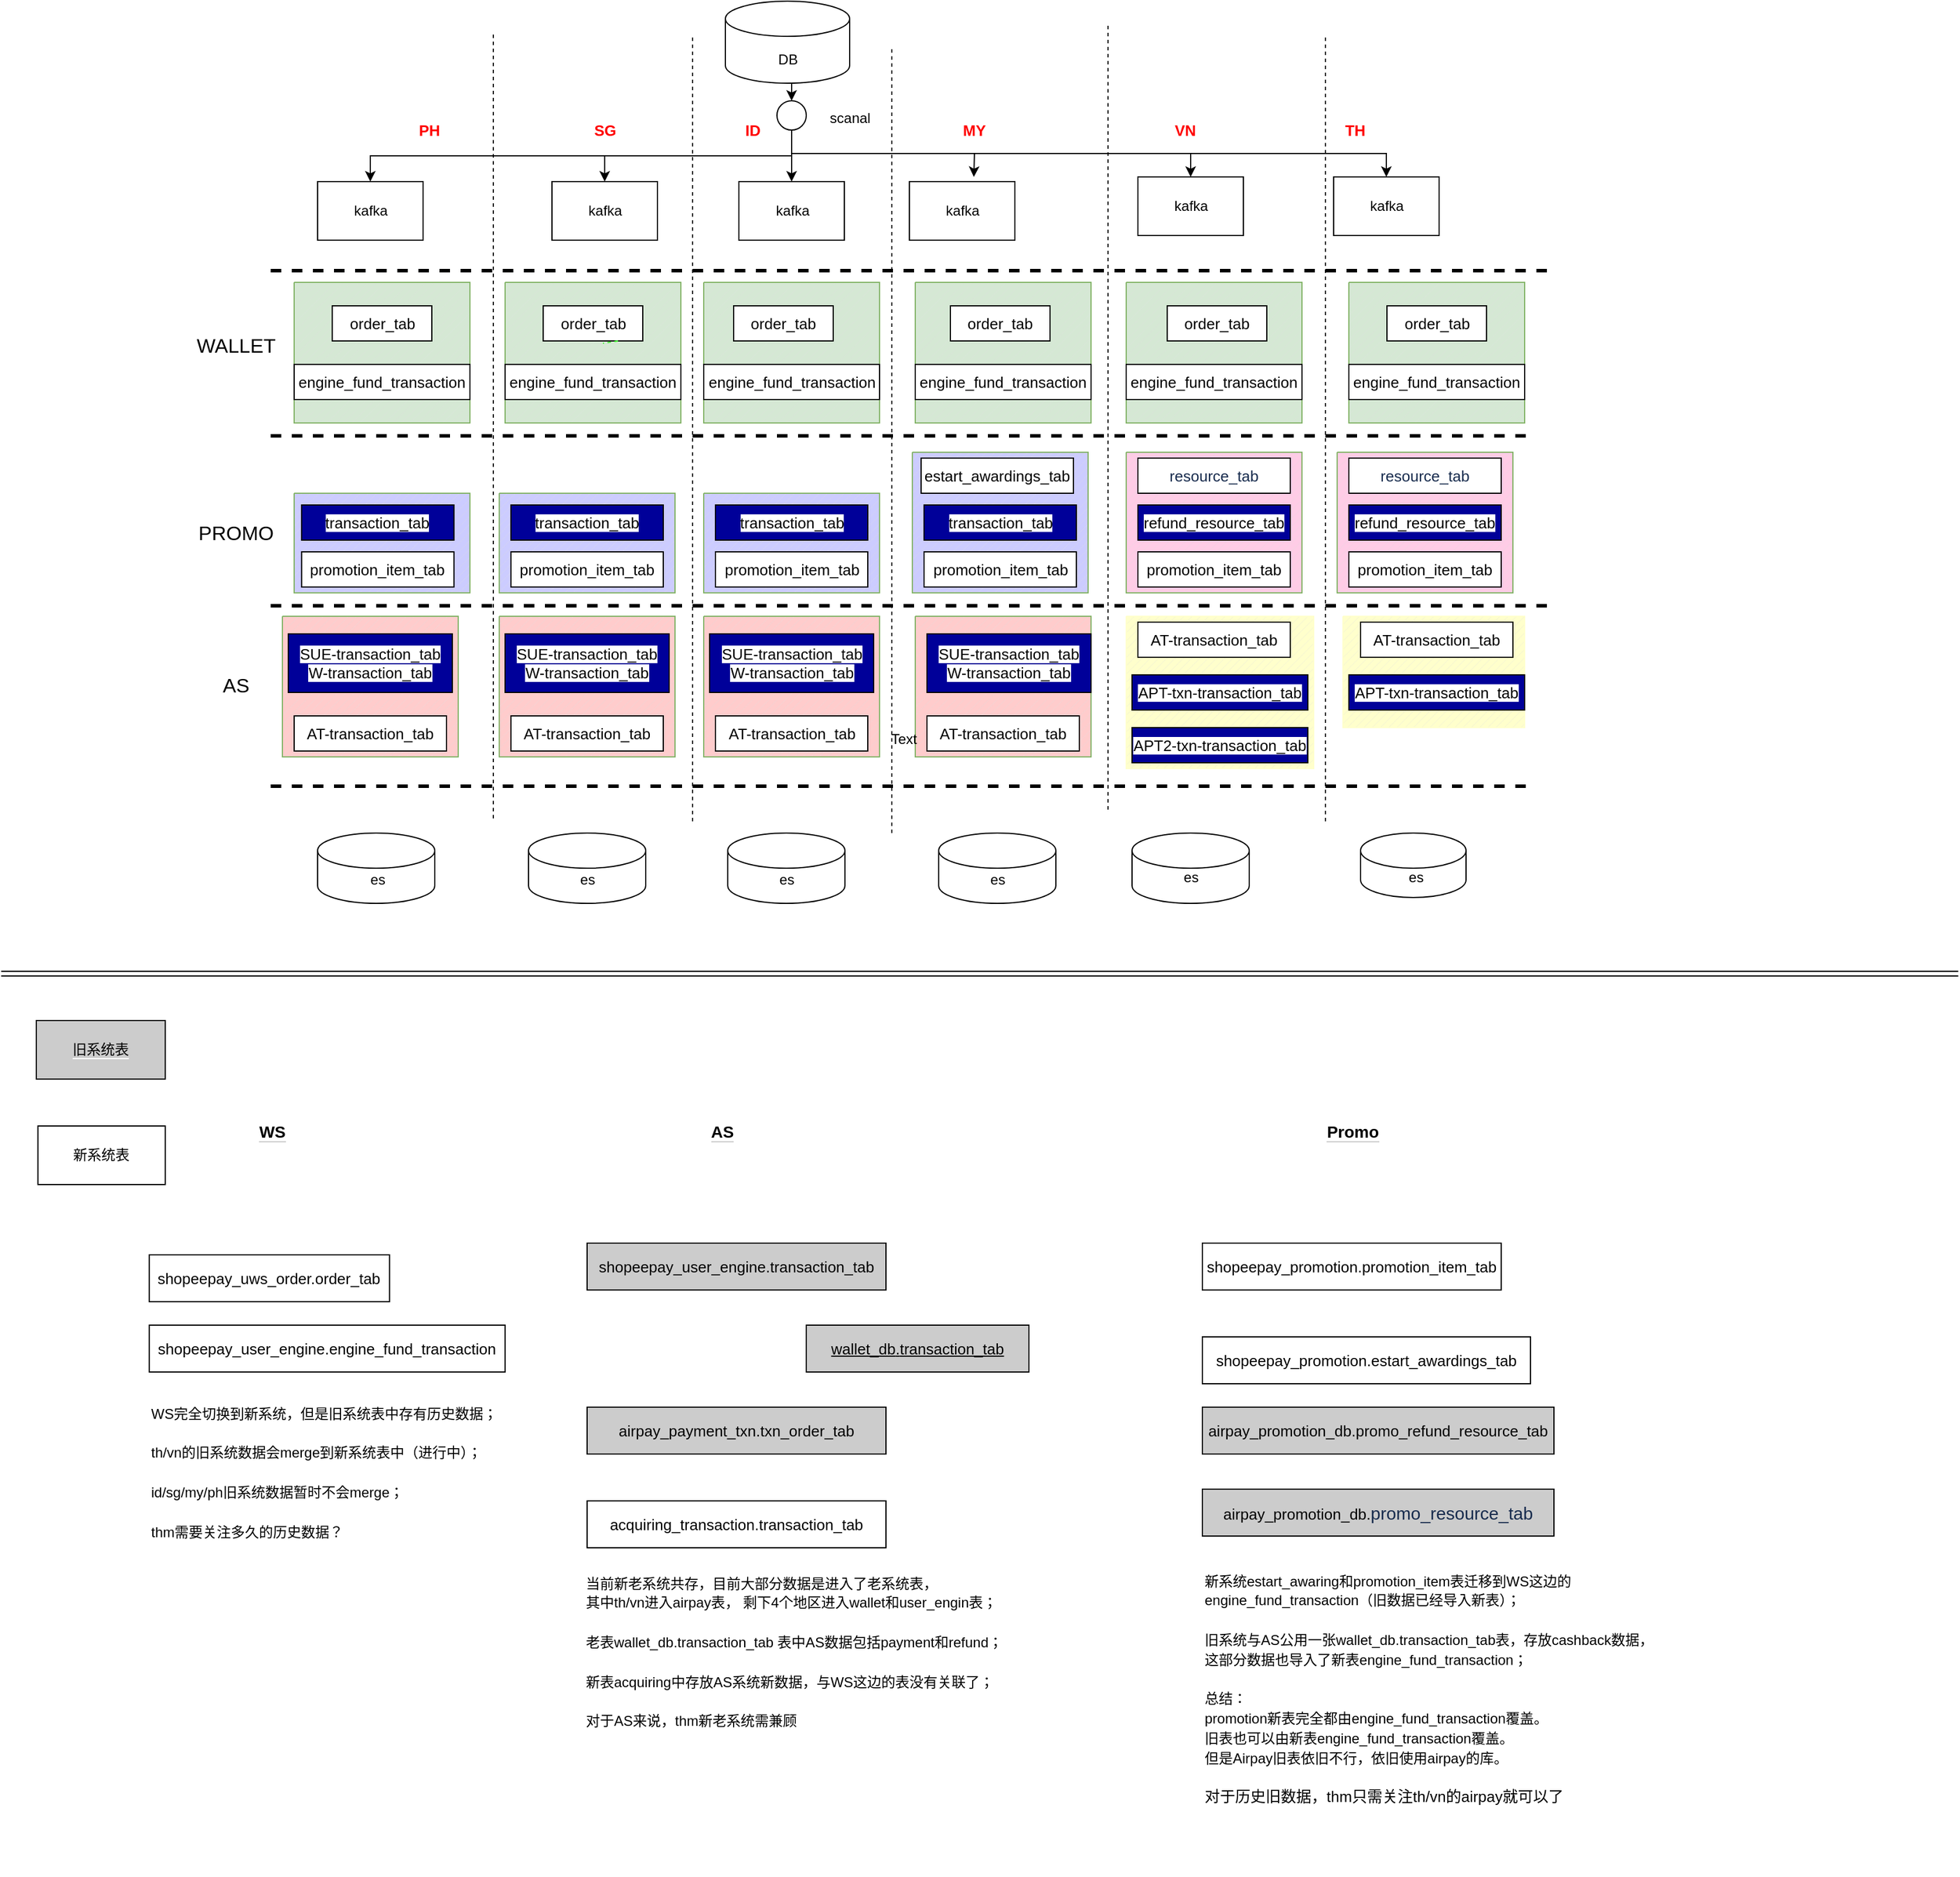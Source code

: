 <mxfile version="20.1.1" type="github">
  <diagram id="Rgu9b10L2iE2rET0YDp5" name="Page-1">
    <mxGraphModel dx="2493" dy="812" grid="1" gridSize="10" guides="1" tooltips="1" connect="1" arrows="1" fold="1" page="1" pageScale="1" pageWidth="827" pageHeight="1169" math="0" shadow="0">
      <root>
        <mxCell id="0" />
        <mxCell id="1" parent="0" />
        <mxCell id="u8LPxlXHGQV877NEv3iW-32" value="" style="verticalLabelPosition=bottom;verticalAlign=top;html=1;shape=mxgraph.basic.patternFillRect;fillStyle=diag;step=5;fillStrokeWidth=0.2;fillStrokeColor=#dddddd;fontFamily=Helvetica;fontSize=17;fillColor=#FFFFCC;strokeColor=#FFFFCC;" parent="1" vertex="1">
          <mxGeometry x="835" y="535" width="155" height="95" as="geometry" />
        </mxCell>
        <mxCell id="u8LPxlXHGQV877NEv3iW-31" value="" style="verticalLabelPosition=bottom;verticalAlign=top;html=1;shape=mxgraph.basic.patternFillRect;fillStyle=diag;step=5;fillStrokeWidth=0.2;fillStrokeColor=#dddddd;fontFamily=Helvetica;fontSize=17;fillColor=#FFFFCC;strokeColor=#FFFFCC;" parent="1" vertex="1">
          <mxGeometry x="650" y="535" width="160" height="130" as="geometry" />
        </mxCell>
        <mxCell id="u8LPxlXHGQV877NEv3iW-30" value="" style="verticalLabelPosition=bottom;verticalAlign=top;html=1;shape=mxgraph.basic.patternFillRect;fillStyle=diag;step=5;fillStrokeWidth=0.2;fillStrokeColor=#dddddd;fontFamily=Helvetica;fontSize=17;fillColor=#FFCCCC;strokeColor=#82b366;" parent="1" vertex="1">
          <mxGeometry x="470" y="535" width="150" height="120" as="geometry" />
        </mxCell>
        <mxCell id="u8LPxlXHGQV877NEv3iW-29" value="" style="verticalLabelPosition=bottom;verticalAlign=top;html=1;shape=mxgraph.basic.patternFillRect;fillStyle=diag;step=5;fillStrokeWidth=0.2;fillStrokeColor=#dddddd;fontFamily=Helvetica;fontSize=17;fillColor=#FFCCCC;strokeColor=#82b366;" parent="1" vertex="1">
          <mxGeometry x="289.5" y="535" width="150" height="120" as="geometry" />
        </mxCell>
        <mxCell id="u8LPxlXHGQV877NEv3iW-28" value="" style="verticalLabelPosition=bottom;verticalAlign=top;html=1;shape=mxgraph.basic.patternFillRect;fillStyle=diag;step=5;fillStrokeWidth=0.2;fillStrokeColor=#dddddd;fontFamily=Helvetica;fontSize=17;fillColor=#FFCCCC;strokeColor=#82b366;" parent="1" vertex="1">
          <mxGeometry x="115" y="535" width="150" height="120" as="geometry" />
        </mxCell>
        <mxCell id="u8LPxlXHGQV877NEv3iW-27" value="" style="verticalLabelPosition=bottom;verticalAlign=top;html=1;shape=mxgraph.basic.patternFillRect;fillStyle=diag;step=5;fillStrokeWidth=0.2;fillStrokeColor=#dddddd;fontFamily=Helvetica;fontSize=17;fillColor=#FFCCCC;strokeColor=#82b366;" parent="1" vertex="1">
          <mxGeometry x="-70" y="535" width="150" height="120" as="geometry" />
        </mxCell>
        <mxCell id="u8LPxlXHGQV877NEv3iW-7" value="" style="verticalLabelPosition=bottom;verticalAlign=top;html=1;shape=mxgraph.basic.patternFillRect;fillStyle=diag;step=5;fillStrokeWidth=0.2;fillStrokeColor=#dddddd;fontFamily=Helvetica;fontSize=17;fillColor=#CCCCFF;strokeColor=#82b366;" parent="1" vertex="1">
          <mxGeometry x="467.5" y="395" width="150" height="120" as="geometry" />
        </mxCell>
        <mxCell id="u8LPxlXHGQV877NEv3iW-6" value="" style="verticalLabelPosition=bottom;verticalAlign=top;html=1;shape=mxgraph.basic.patternFillRect;fillStyle=diag;step=5;fillStrokeWidth=0.2;fillStrokeColor=#dddddd;fontFamily=Helvetica;fontSize=17;fillColor=#FFCCE6;strokeColor=#82b366;" parent="1" vertex="1">
          <mxGeometry x="830" y="395" width="150" height="120" as="geometry" />
        </mxCell>
        <mxCell id="u8LPxlXHGQV877NEv3iW-5" value="" style="verticalLabelPosition=bottom;verticalAlign=top;html=1;shape=mxgraph.basic.patternFillRect;fillStyle=diag;step=5;fillStrokeWidth=0.2;fillStrokeColor=#dddddd;fontFamily=Helvetica;fontSize=17;fillColor=#FFCCE6;strokeColor=#82b366;" parent="1" vertex="1">
          <mxGeometry x="650" y="395" width="150" height="120" as="geometry" />
        </mxCell>
        <mxCell id="u8LPxlXHGQV877NEv3iW-4" value="" style="verticalLabelPosition=bottom;verticalAlign=top;html=1;shape=mxgraph.basic.patternFillRect;fillStyle=diag;step=5;fillStrokeWidth=0.2;fillStrokeColor=#dddddd;fontFamily=Helvetica;fontSize=17;fillColor=#CCCCFF;strokeColor=#82b366;" parent="1" vertex="1">
          <mxGeometry x="289.5" y="430" width="150" height="85" as="geometry" />
        </mxCell>
        <mxCell id="u8LPxlXHGQV877NEv3iW-3" value="" style="verticalLabelPosition=bottom;verticalAlign=top;html=1;shape=mxgraph.basic.patternFillRect;fillStyle=diag;step=5;fillStrokeWidth=0.2;fillStrokeColor=#dddddd;fontFamily=Helvetica;fontSize=17;fillColor=#CCCCFF;strokeColor=#82b366;" parent="1" vertex="1">
          <mxGeometry x="115" y="430" width="150" height="85" as="geometry" />
        </mxCell>
        <mxCell id="u8LPxlXHGQV877NEv3iW-2" value="" style="verticalLabelPosition=bottom;verticalAlign=top;html=1;shape=mxgraph.basic.patternFillRect;fillStyle=diag;step=5;fillStrokeWidth=0.2;fillStrokeColor=#dddddd;fontFamily=Helvetica;fontSize=17;fillColor=#CCCCFF;strokeColor=#82b366;" parent="1" vertex="1">
          <mxGeometry x="-60" y="430" width="150" height="85" as="geometry" />
        </mxCell>
        <mxCell id="obfEuhz5tkYcAMHYfL_A-12" value="" style="verticalLabelPosition=bottom;verticalAlign=top;html=1;shape=mxgraph.basic.patternFillRect;fillStyle=diag;step=5;fillStrokeWidth=0.2;fillStrokeColor=#dddddd;fontFamily=Helvetica;fontSize=17;fillColor=#d5e8d4;strokeColor=#82b366;" parent="1" vertex="1">
          <mxGeometry x="470" y="250" width="150" height="120" as="geometry" />
        </mxCell>
        <mxCell id="obfEuhz5tkYcAMHYfL_A-13" value="" style="verticalLabelPosition=bottom;verticalAlign=top;html=1;shape=mxgraph.basic.patternFillRect;fillStyle=diag;step=5;fillStrokeWidth=0.2;fillStrokeColor=#dddddd;fontFamily=Helvetica;fontSize=17;fillColor=#d5e8d4;strokeColor=#82b366;" parent="1" vertex="1">
          <mxGeometry x="289.5" y="250" width="150" height="120" as="geometry" />
        </mxCell>
        <mxCell id="obfEuhz5tkYcAMHYfL_A-11" value="" style="verticalLabelPosition=bottom;verticalAlign=top;html=1;shape=mxgraph.basic.patternFillRect;fillStyle=diag;step=5;fillStrokeWidth=0.2;fillStrokeColor=#dddddd;fontFamily=Helvetica;fontSize=17;fillColor=#d5e8d4;strokeColor=#82b366;" parent="1" vertex="1">
          <mxGeometry x="120" y="250" width="150" height="120" as="geometry" />
        </mxCell>
        <mxCell id="obfEuhz5tkYcAMHYfL_A-10" value="" style="verticalLabelPosition=bottom;verticalAlign=top;html=1;shape=mxgraph.basic.patternFillRect;fillStyle=diag;step=5;fillStrokeWidth=0.2;fillStrokeColor=#dddddd;fontFamily=Helvetica;fontSize=17;fillColor=#d5e8d4;strokeColor=#82b366;" parent="1" vertex="1">
          <mxGeometry x="-60" y="250" width="150" height="120" as="geometry" />
        </mxCell>
        <mxCell id="llHA0F0XFK7gP-8ioZ1l-37" style="edgeStyle=orthogonalEdgeStyle;rounded=0;orthogonalLoop=1;jettySize=auto;html=1;exitX=0.5;exitY=1;exitDx=0;exitDy=0;exitPerimeter=0;entryX=0.5;entryY=0;entryDx=0;entryDy=0;" parent="1" source="z7aQq6HsLRBQIQAuG7Yg-2" target="llHA0F0XFK7gP-8ioZ1l-36" edge="1">
          <mxGeometry relative="1" as="geometry" />
        </mxCell>
        <mxCell id="z7aQq6HsLRBQIQAuG7Yg-2" value="" style="shape=cylinder3;whiteSpace=wrap;html=1;boundedLbl=1;backgroundOutline=1;size=15;" parent="1" vertex="1">
          <mxGeometry x="308" y="10" width="106" height="70" as="geometry" />
        </mxCell>
        <mxCell id="z7aQq6HsLRBQIQAuG7Yg-3" value="DB" style="text;html=1;resizable=0;autosize=1;align=center;verticalAlign=middle;points=[];fillColor=none;strokeColor=none;rounded=0;" parent="1" vertex="1">
          <mxGeometry x="346" y="50" width="30" height="20" as="geometry" />
        </mxCell>
        <mxCell id="llHA0F0XFK7gP-8ioZ1l-1" value="" style="group" parent="1" vertex="1" connectable="0">
          <mxGeometry x="310" y="720" width="100" height="60" as="geometry" />
        </mxCell>
        <mxCell id="z7aQq6HsLRBQIQAuG7Yg-13" value="" style="shape=cylinder3;whiteSpace=wrap;html=1;boundedLbl=1;backgroundOutline=1;size=15;" parent="llHA0F0XFK7gP-8ioZ1l-1" vertex="1">
          <mxGeometry width="100" height="60" as="geometry" />
        </mxCell>
        <mxCell id="z7aQq6HsLRBQIQAuG7Yg-14" value="es" style="text;html=1;resizable=0;autosize=1;align=center;verticalAlign=middle;points=[];fillColor=none;strokeColor=none;rounded=0;" parent="llHA0F0XFK7gP-8ioZ1l-1" vertex="1">
          <mxGeometry x="35" y="30" width="30" height="20" as="geometry" />
        </mxCell>
        <mxCell id="llHA0F0XFK7gP-8ioZ1l-3" value="scanal" style="text;html=1;resizable=0;autosize=1;align=center;verticalAlign=middle;points=[];fillColor=none;strokeColor=none;rounded=0;" parent="1" vertex="1">
          <mxGeometry x="384" y="95" width="60" height="30" as="geometry" />
        </mxCell>
        <mxCell id="llHA0F0XFK7gP-8ioZ1l-20" value="" style="group" parent="1" vertex="1" connectable="0">
          <mxGeometry x="-40" y="164" width="90" height="50" as="geometry" />
        </mxCell>
        <mxCell id="SS__GNAfp92p4op3PODm-1" value="" style="rounded=0;whiteSpace=wrap;html=1;" parent="llHA0F0XFK7gP-8ioZ1l-20" vertex="1">
          <mxGeometry width="90" height="50" as="geometry" />
        </mxCell>
        <mxCell id="z7aQq6HsLRBQIQAuG7Yg-1" value="kafka" style="text;html=1;resizable=0;autosize=1;align=center;verticalAlign=middle;points=[];fillColor=none;strokeColor=none;rounded=0;" parent="llHA0F0XFK7gP-8ioZ1l-20" vertex="1">
          <mxGeometry x="25.0" y="14.997" width="40" height="20" as="geometry" />
        </mxCell>
        <mxCell id="llHA0F0XFK7gP-8ioZ1l-21" value="" style="group" parent="1" vertex="1" connectable="0">
          <mxGeometry x="827" y="160" width="90" height="50" as="geometry" />
        </mxCell>
        <mxCell id="llHA0F0XFK7gP-8ioZ1l-22" value="" style="rounded=0;whiteSpace=wrap;html=1;" parent="llHA0F0XFK7gP-8ioZ1l-21" vertex="1">
          <mxGeometry width="90" height="50" as="geometry" />
        </mxCell>
        <mxCell id="llHA0F0XFK7gP-8ioZ1l-23" value="kafka" style="text;html=1;resizable=0;autosize=1;align=center;verticalAlign=middle;points=[];fillColor=none;strokeColor=none;rounded=0;" parent="llHA0F0XFK7gP-8ioZ1l-21" vertex="1">
          <mxGeometry x="25.0" y="14.997" width="40" height="20" as="geometry" />
        </mxCell>
        <mxCell id="llHA0F0XFK7gP-8ioZ1l-24" value="" style="group" parent="1" vertex="1" connectable="0">
          <mxGeometry x="660" y="160" width="90" height="50" as="geometry" />
        </mxCell>
        <mxCell id="llHA0F0XFK7gP-8ioZ1l-25" value="" style="rounded=0;whiteSpace=wrap;html=1;" parent="llHA0F0XFK7gP-8ioZ1l-24" vertex="1">
          <mxGeometry width="90" height="50" as="geometry" />
        </mxCell>
        <mxCell id="llHA0F0XFK7gP-8ioZ1l-26" value="kafka" style="text;html=1;resizable=0;autosize=1;align=center;verticalAlign=middle;points=[];fillColor=none;strokeColor=none;rounded=0;" parent="llHA0F0XFK7gP-8ioZ1l-24" vertex="1">
          <mxGeometry x="25.0" y="14.997" width="40" height="20" as="geometry" />
        </mxCell>
        <mxCell id="llHA0F0XFK7gP-8ioZ1l-27" value="" style="group" parent="1" vertex="1" connectable="0">
          <mxGeometry x="465" y="164" width="90" height="50" as="geometry" />
        </mxCell>
        <mxCell id="llHA0F0XFK7gP-8ioZ1l-28" value="" style="rounded=0;whiteSpace=wrap;html=1;" parent="llHA0F0XFK7gP-8ioZ1l-27" vertex="1">
          <mxGeometry width="90" height="50" as="geometry" />
        </mxCell>
        <mxCell id="llHA0F0XFK7gP-8ioZ1l-29" value="kafka" style="text;html=1;resizable=0;autosize=1;align=center;verticalAlign=middle;points=[];fillColor=none;strokeColor=none;rounded=0;" parent="llHA0F0XFK7gP-8ioZ1l-27" vertex="1">
          <mxGeometry x="25.0" y="14.997" width="40" height="20" as="geometry" />
        </mxCell>
        <mxCell id="llHA0F0XFK7gP-8ioZ1l-30" value="" style="group" parent="1" vertex="1" connectable="0">
          <mxGeometry x="319.5" y="164" width="90" height="50" as="geometry" />
        </mxCell>
        <mxCell id="llHA0F0XFK7gP-8ioZ1l-31" value="" style="rounded=0;whiteSpace=wrap;html=1;" parent="llHA0F0XFK7gP-8ioZ1l-30" vertex="1">
          <mxGeometry width="90" height="50" as="geometry" />
        </mxCell>
        <mxCell id="llHA0F0XFK7gP-8ioZ1l-32" value="kafka" style="text;html=1;resizable=0;autosize=1;align=center;verticalAlign=middle;points=[];fillColor=none;strokeColor=none;rounded=0;" parent="llHA0F0XFK7gP-8ioZ1l-30" vertex="1">
          <mxGeometry x="25.0" y="14.997" width="40" height="20" as="geometry" />
        </mxCell>
        <mxCell id="llHA0F0XFK7gP-8ioZ1l-33" value="" style="group" parent="1" vertex="1" connectable="0">
          <mxGeometry x="160" y="164" width="90" height="50" as="geometry" />
        </mxCell>
        <mxCell id="llHA0F0XFK7gP-8ioZ1l-34" value="" style="rounded=0;whiteSpace=wrap;html=1;" parent="llHA0F0XFK7gP-8ioZ1l-33" vertex="1">
          <mxGeometry width="90" height="50" as="geometry" />
        </mxCell>
        <mxCell id="llHA0F0XFK7gP-8ioZ1l-35" value="kafka" style="text;html=1;resizable=0;autosize=1;align=center;verticalAlign=middle;points=[];fillColor=none;strokeColor=none;rounded=0;" parent="llHA0F0XFK7gP-8ioZ1l-33" vertex="1">
          <mxGeometry x="25.0" y="14.997" width="40" height="20" as="geometry" />
        </mxCell>
        <mxCell id="llHA0F0XFK7gP-8ioZ1l-38" style="edgeStyle=orthogonalEdgeStyle;rounded=0;orthogonalLoop=1;jettySize=auto;html=1;exitX=0.5;exitY=1;exitDx=0;exitDy=0;entryX=0.5;entryY=0;entryDx=0;entryDy=0;" parent="1" source="llHA0F0XFK7gP-8ioZ1l-36" target="SS__GNAfp92p4op3PODm-1" edge="1">
          <mxGeometry relative="1" as="geometry" />
        </mxCell>
        <mxCell id="llHA0F0XFK7gP-8ioZ1l-41" style="edgeStyle=orthogonalEdgeStyle;rounded=0;orthogonalLoop=1;jettySize=auto;html=1;exitX=0.5;exitY=1;exitDx=0;exitDy=0;" parent="1" source="llHA0F0XFK7gP-8ioZ1l-36" edge="1">
          <mxGeometry relative="1" as="geometry">
            <mxPoint x="520" y="160" as="targetPoint" />
          </mxGeometry>
        </mxCell>
        <mxCell id="llHA0F0XFK7gP-8ioZ1l-42" style="edgeStyle=orthogonalEdgeStyle;rounded=0;orthogonalLoop=1;jettySize=auto;html=1;exitX=0.5;exitY=1;exitDx=0;exitDy=0;entryX=0.5;entryY=0;entryDx=0;entryDy=0;" parent="1" source="llHA0F0XFK7gP-8ioZ1l-36" target="llHA0F0XFK7gP-8ioZ1l-25" edge="1">
          <mxGeometry relative="1" as="geometry">
            <mxPoint x="640" y="160" as="targetPoint" />
          </mxGeometry>
        </mxCell>
        <mxCell id="llHA0F0XFK7gP-8ioZ1l-43" style="edgeStyle=orthogonalEdgeStyle;rounded=0;orthogonalLoop=1;jettySize=auto;html=1;exitX=0.5;exitY=1;exitDx=0;exitDy=0;entryX=0.5;entryY=0;entryDx=0;entryDy=0;" parent="1" source="llHA0F0XFK7gP-8ioZ1l-36" target="llHA0F0XFK7gP-8ioZ1l-22" edge="1">
          <mxGeometry relative="1" as="geometry">
            <mxPoint x="780" y="160" as="targetPoint" />
          </mxGeometry>
        </mxCell>
        <mxCell id="llHA0F0XFK7gP-8ioZ1l-44" style="edgeStyle=orthogonalEdgeStyle;rounded=0;orthogonalLoop=1;jettySize=auto;html=1;exitX=0.5;exitY=1;exitDx=0;exitDy=0;entryX=0.5;entryY=0;entryDx=0;entryDy=0;" parent="1" source="llHA0F0XFK7gP-8ioZ1l-36" target="llHA0F0XFK7gP-8ioZ1l-34" edge="1">
          <mxGeometry relative="1" as="geometry" />
        </mxCell>
        <mxCell id="llHA0F0XFK7gP-8ioZ1l-57" style="edgeStyle=orthogonalEdgeStyle;rounded=0;orthogonalLoop=1;jettySize=auto;html=1;exitX=0.5;exitY=1;exitDx=0;exitDy=0;fontSize=13;fontColor=#FF0000;" parent="1" source="llHA0F0XFK7gP-8ioZ1l-36" target="llHA0F0XFK7gP-8ioZ1l-31" edge="1">
          <mxGeometry relative="1" as="geometry" />
        </mxCell>
        <mxCell id="llHA0F0XFK7gP-8ioZ1l-36" value="" style="ellipse;whiteSpace=wrap;html=1;aspect=fixed;" parent="1" vertex="1">
          <mxGeometry x="352" y="95" width="25" height="25" as="geometry" />
        </mxCell>
        <mxCell id="llHA0F0XFK7gP-8ioZ1l-45" value="" style="endArrow=none;dashed=1;html=1;rounded=0;" parent="1" edge="1">
          <mxGeometry width="50" height="50" relative="1" as="geometry">
            <mxPoint x="110" y="707.5" as="sourcePoint" />
            <mxPoint x="110" y="37.5" as="targetPoint" />
          </mxGeometry>
        </mxCell>
        <mxCell id="llHA0F0XFK7gP-8ioZ1l-46" value="" style="endArrow=none;dashed=1;html=1;rounded=0;" parent="1" edge="1">
          <mxGeometry width="50" height="50" relative="1" as="geometry">
            <mxPoint x="280" y="710" as="sourcePoint" />
            <mxPoint x="280" y="40" as="targetPoint" />
          </mxGeometry>
        </mxCell>
        <mxCell id="llHA0F0XFK7gP-8ioZ1l-47" value="" style="endArrow=none;dashed=1;html=1;rounded=0;" parent="1" edge="1">
          <mxGeometry width="50" height="50" relative="1" as="geometry">
            <mxPoint x="450" y="720" as="sourcePoint" />
            <mxPoint x="450" y="50" as="targetPoint" />
          </mxGeometry>
        </mxCell>
        <mxCell id="llHA0F0XFK7gP-8ioZ1l-48" value="" style="endArrow=none;dashed=1;html=1;rounded=0;" parent="1" edge="1">
          <mxGeometry width="50" height="50" relative="1" as="geometry">
            <mxPoint x="634.5" y="700" as="sourcePoint" />
            <mxPoint x="634.5" y="30" as="targetPoint" />
          </mxGeometry>
        </mxCell>
        <mxCell id="llHA0F0XFK7gP-8ioZ1l-49" value="" style="endArrow=none;dashed=1;html=1;rounded=0;" parent="1" edge="1">
          <mxGeometry width="50" height="50" relative="1" as="geometry">
            <mxPoint x="820" y="710" as="sourcePoint" />
            <mxPoint x="820" y="40" as="targetPoint" />
          </mxGeometry>
        </mxCell>
        <mxCell id="llHA0F0XFK7gP-8ioZ1l-50" value="&lt;b style=&quot;color: rgb(255, 0, 0); font-size: 13px;&quot;&gt;PH&lt;/b&gt;" style="text;html=1;resizable=0;autosize=1;align=center;verticalAlign=middle;points=[];fillColor=none;strokeColor=none;rounded=0;" parent="1" vertex="1">
          <mxGeometry x="40" y="110" width="30" height="20" as="geometry" />
        </mxCell>
        <mxCell id="llHA0F0XFK7gP-8ioZ1l-51" value="&lt;b style=&quot;color: rgb(255, 0, 0); font-size: 13px;&quot;&gt;SG&lt;/b&gt;" style="text;html=1;resizable=0;autosize=1;align=center;verticalAlign=middle;points=[];fillColor=none;strokeColor=none;rounded=0;" parent="1" vertex="1">
          <mxGeometry x="190" y="110" width="30" height="20" as="geometry" />
        </mxCell>
        <mxCell id="llHA0F0XFK7gP-8ioZ1l-52" value="&lt;b style=&quot;color: rgb(255, 0, 0); font-size: 13px;&quot;&gt;MY&lt;/b&gt;" style="text;html=1;resizable=0;autosize=1;align=center;verticalAlign=middle;points=[];fillColor=none;strokeColor=none;rounded=0;" parent="1" vertex="1">
          <mxGeometry x="500" y="110" width="40" height="20" as="geometry" />
        </mxCell>
        <mxCell id="llHA0F0XFK7gP-8ioZ1l-53" value="&lt;b style=&quot;color: rgb(255, 0, 0); font-size: 13px;&quot;&gt;VN&lt;/b&gt;" style="text;html=1;resizable=0;autosize=1;align=center;verticalAlign=middle;points=[];fillColor=none;strokeColor=none;rounded=0;" parent="1" vertex="1">
          <mxGeometry x="685" y="110" width="30" height="20" as="geometry" />
        </mxCell>
        <mxCell id="llHA0F0XFK7gP-8ioZ1l-54" value="&lt;font color=&quot;#ff0000&quot;&gt;&lt;span style=&quot;font-size: 13px;&quot;&gt;&lt;b&gt;TH&lt;/b&gt;&lt;/span&gt;&lt;/font&gt;" style="text;html=1;resizable=0;autosize=1;align=center;verticalAlign=middle;points=[];fillColor=none;strokeColor=none;rounded=0;" parent="1" vertex="1">
          <mxGeometry x="830" y="110" width="30" height="20" as="geometry" />
        </mxCell>
        <mxCell id="llHA0F0XFK7gP-8ioZ1l-55" value="&lt;font color=&quot;#ff0000&quot; style=&quot;font-size: 13px;&quot;&gt;&lt;b&gt;ID&lt;/b&gt;&lt;/font&gt;" style="text;html=1;resizable=0;autosize=1;align=center;verticalAlign=middle;points=[];fillColor=none;strokeColor=none;rounded=0;fontSize=13;" parent="1" vertex="1">
          <mxGeometry x="316" y="110" width="30" height="20" as="geometry" />
        </mxCell>
        <mxCell id="llHA0F0XFK7gP-8ioZ1l-58" value="" style="group" parent="1" vertex="1" connectable="0">
          <mxGeometry x="140" y="720" width="100" height="60" as="geometry" />
        </mxCell>
        <mxCell id="llHA0F0XFK7gP-8ioZ1l-59" value="" style="shape=cylinder3;whiteSpace=wrap;html=1;boundedLbl=1;backgroundOutline=1;size=15;" parent="llHA0F0XFK7gP-8ioZ1l-58" vertex="1">
          <mxGeometry width="100" height="60" as="geometry" />
        </mxCell>
        <mxCell id="llHA0F0XFK7gP-8ioZ1l-60" value="es" style="text;html=1;resizable=0;autosize=1;align=center;verticalAlign=middle;points=[];fillColor=none;strokeColor=none;rounded=0;" parent="llHA0F0XFK7gP-8ioZ1l-58" vertex="1">
          <mxGeometry x="35" y="30" width="30" height="20" as="geometry" />
        </mxCell>
        <mxCell id="llHA0F0XFK7gP-8ioZ1l-61" value="" style="group" parent="1" vertex="1" connectable="0">
          <mxGeometry x="-38.64" y="720" width="100" height="60" as="geometry" />
        </mxCell>
        <mxCell id="obfEuhz5tkYcAMHYfL_A-16" style="edgeStyle=none;shape=connector;rounded=0;orthogonalLoop=1;jettySize=auto;html=1;exitX=0.855;exitY=1;exitDx=0;exitDy=-4.35;exitPerimeter=0;entryX=0.717;entryY=1.1;entryDx=0;entryDy=0;entryPerimeter=0;dashed=1;labelBackgroundColor=default;fontFamily=Helvetica;fontSize=17;fontColor=#000000;endArrow=none;strokeColor=#35FF26;fillColor=#33FF99;" parent="llHA0F0XFK7gP-8ioZ1l-61" source="llHA0F0XFK7gP-8ioZ1l-62" target="llHA0F0XFK7gP-8ioZ1l-63" edge="1">
          <mxGeometry relative="1" as="geometry" />
        </mxCell>
        <mxCell id="llHA0F0XFK7gP-8ioZ1l-62" value="" style="shape=cylinder3;whiteSpace=wrap;html=1;boundedLbl=1;backgroundOutline=1;size=15;" parent="llHA0F0XFK7gP-8ioZ1l-61" vertex="1">
          <mxGeometry x="-1.364" width="100" height="60" as="geometry" />
        </mxCell>
        <mxCell id="llHA0F0XFK7gP-8ioZ1l-63" value="es" style="text;html=1;resizable=0;autosize=1;align=center;verticalAlign=middle;points=[];fillColor=none;strokeColor=none;rounded=0;" parent="llHA0F0XFK7gP-8ioZ1l-61" vertex="1">
          <mxGeometry x="35" y="30" width="30" height="20" as="geometry" />
        </mxCell>
        <mxCell id="llHA0F0XFK7gP-8ioZ1l-64" value="" style="group" parent="1" vertex="1" connectable="0">
          <mxGeometry x="490" y="740" width="100" height="60" as="geometry" />
        </mxCell>
        <mxCell id="llHA0F0XFK7gP-8ioZ1l-65" value="" style="shape=cylinder3;whiteSpace=wrap;html=1;boundedLbl=1;backgroundOutline=1;size=15;" parent="llHA0F0XFK7gP-8ioZ1l-64" vertex="1">
          <mxGeometry y="-20" width="100" height="60" as="geometry" />
        </mxCell>
        <mxCell id="llHA0F0XFK7gP-8ioZ1l-66" value="es" style="text;html=1;resizable=0;autosize=1;align=center;verticalAlign=middle;points=[];fillColor=none;strokeColor=none;rounded=0;" parent="llHA0F0XFK7gP-8ioZ1l-64" vertex="1">
          <mxGeometry x="35" y="10" width="30" height="20" as="geometry" />
        </mxCell>
        <mxCell id="llHA0F0XFK7gP-8ioZ1l-70" value="" style="group" parent="1" vertex="1" connectable="0">
          <mxGeometry x="850" y="720" width="90" height="55" as="geometry" />
        </mxCell>
        <mxCell id="llHA0F0XFK7gP-8ioZ1l-71" value="" style="shape=cylinder3;whiteSpace=wrap;html=1;boundedLbl=1;backgroundOutline=1;size=15;" parent="llHA0F0XFK7gP-8ioZ1l-70" vertex="1">
          <mxGeometry width="90" height="55.0" as="geometry" />
        </mxCell>
        <mxCell id="llHA0F0XFK7gP-8ioZ1l-72" value="es" style="text;html=1;resizable=0;autosize=1;align=center;verticalAlign=middle;points=[];fillColor=none;strokeColor=none;rounded=0;" parent="llHA0F0XFK7gP-8ioZ1l-70" vertex="1">
          <mxGeometry x="31.5" y="27.5" width="30" height="20" as="geometry" />
        </mxCell>
        <mxCell id="llHA0F0XFK7gP-8ioZ1l-74" value="" style="endArrow=none;dashed=1;html=1;rounded=0;fontSize=17;fontColor=#33FF33;fillColor=#33FF99;strokeColor=#000000;fontStyle=0;spacing=4;strokeWidth=3;" parent="1" edge="1">
          <mxGeometry width="50" height="50" relative="1" as="geometry">
            <mxPoint x="-80" y="240" as="sourcePoint" />
            <mxPoint x="1010" y="240" as="targetPoint" />
          </mxGeometry>
        </mxCell>
        <mxCell id="llHA0F0XFK7gP-8ioZ1l-75" value="" style="endArrow=none;dashed=1;html=1;rounded=0;fontSize=17;fontColor=#33FF33;fillColor=#33FF99;strokeColor=#000000;fontStyle=1;spacing=4;strokeWidth=3;" parent="1" edge="1">
          <mxGeometry width="50" height="50" relative="1" as="geometry">
            <mxPoint x="-80" y="381" as="sourcePoint" />
            <mxPoint x="1000" y="381" as="targetPoint" />
          </mxGeometry>
        </mxCell>
        <mxCell id="llHA0F0XFK7gP-8ioZ1l-77" value="" style="endArrow=none;dashed=1;html=1;rounded=0;fontSize=17;fontColor=#33FF33;fillColor=#33FF99;strokeColor=#000000;fontStyle=1;spacing=4;strokeWidth=3;" parent="1" edge="1">
          <mxGeometry width="50" height="50" relative="1" as="geometry">
            <mxPoint x="-80" y="526" as="sourcePoint" />
            <mxPoint x="1010" y="526" as="targetPoint" />
          </mxGeometry>
        </mxCell>
        <mxCell id="llHA0F0XFK7gP-8ioZ1l-68" value="" style="shape=cylinder3;whiteSpace=wrap;html=1;boundedLbl=1;backgroundOutline=1;size=15;" parent="1" vertex="1">
          <mxGeometry x="655" y="720" width="100" height="60" as="geometry" />
        </mxCell>
        <mxCell id="llHA0F0XFK7gP-8ioZ1l-76" value="" style="endArrow=none;dashed=1;html=1;rounded=0;fontSize=17;fontColor=#33FF33;fillColor=#33FF99;strokeColor=#000000;fontStyle=1;spacing=4;strokeWidth=3;" parent="1" edge="1">
          <mxGeometry width="50" height="50" relative="1" as="geometry">
            <mxPoint x="-80" y="680" as="sourcePoint" />
            <mxPoint x="1000" y="680" as="targetPoint" />
          </mxGeometry>
        </mxCell>
        <mxCell id="llHA0F0XFK7gP-8ioZ1l-79" value="es" style="text;html=1;resizable=0;autosize=1;align=center;verticalAlign=middle;points=[];fillColor=none;strokeColor=none;rounded=0;" parent="1" vertex="1">
          <mxGeometry x="690" y="747.5" width="30" height="20" as="geometry" />
        </mxCell>
        <mxCell id="llHA0F0XFK7gP-8ioZ1l-80" value="&lt;font color=&quot;#000000&quot;&gt;WALLET&lt;/font&gt;" style="text;html=1;resizable=0;autosize=1;align=center;verticalAlign=middle;points=[];fillColor=none;strokeColor=none;rounded=0;fontFamily=Helvetica;fontSize=17;fontColor=#33FF33;" parent="1" vertex="1">
          <mxGeometry x="-150" y="290" width="80" height="30" as="geometry" />
        </mxCell>
        <mxCell id="llHA0F0XFK7gP-8ioZ1l-81" value="&lt;font color=&quot;#000000&quot;&gt;PROMO&lt;/font&gt;" style="text;html=1;resizable=0;autosize=1;align=center;verticalAlign=middle;points=[];fillColor=none;strokeColor=none;rounded=0;fontFamily=Helvetica;fontSize=17;fontColor=#33FF33;" parent="1" vertex="1">
          <mxGeometry x="-150" y="450" width="80" height="30" as="geometry" />
        </mxCell>
        <mxCell id="llHA0F0XFK7gP-8ioZ1l-82" value="&lt;font color=&quot;#000000&quot;&gt;AS&lt;/font&gt;" style="text;html=1;resizable=0;autosize=1;align=center;verticalAlign=middle;points=[];fillColor=none;strokeColor=none;rounded=0;fontFamily=Helvetica;fontSize=17;fontColor=#33FF33;" parent="1" vertex="1">
          <mxGeometry x="-130" y="580" width="40" height="30" as="geometry" />
        </mxCell>
        <mxCell id="obfEuhz5tkYcAMHYfL_A-15" style="edgeStyle=none;shape=connector;rounded=0;orthogonalLoop=1;jettySize=auto;html=1;exitX=0.75;exitY=1;exitDx=0;exitDy=0;dashed=1;labelBackgroundColor=default;fontFamily=Helvetica;fontSize=17;fontColor=#000000;endArrow=none;strokeColor=#35FF26;fillColor=#33FF99;" parent="1" source="obfEuhz5tkYcAMHYfL_A-1" edge="1">
          <mxGeometry relative="1" as="geometry">
            <mxPoint x="220" y="300" as="targetPoint" />
          </mxGeometry>
        </mxCell>
        <mxCell id="obfEuhz5tkYcAMHYfL_A-1" value="&lt;span style=&quot;font-family: Arial; font-size: 13px; text-align: left; background-color: rgb(255, 255, 255);&quot;&gt;order_tab&lt;/span&gt;" style="rounded=0;whiteSpace=wrap;html=1;fontFamily=Helvetica;fontSize=17;fontColor=#000000;" parent="1" vertex="1">
          <mxGeometry x="152.5" y="270" width="85" height="30" as="geometry" />
        </mxCell>
        <mxCell id="obfEuhz5tkYcAMHYfL_A-2" value="&lt;span style=&quot;font-family: Arial; font-size: 13px; text-align: left; background-color: rgb(255, 255, 255);&quot;&gt;engine_fund_transaction&lt;/span&gt;" style="rounded=0;whiteSpace=wrap;html=1;fontFamily=Helvetica;fontSize=17;fontColor=#000000;" parent="1" vertex="1">
          <mxGeometry x="120" y="320" width="150" height="30" as="geometry" />
        </mxCell>
        <mxCell id="obfEuhz5tkYcAMHYfL_A-4" value="&lt;span style=&quot;font-family: Arial; font-size: 13px; text-align: left; background-color: rgb(255, 255, 255);&quot;&gt;order_tab&lt;/span&gt;" style="rounded=0;whiteSpace=wrap;html=1;fontFamily=Helvetica;fontSize=17;fontColor=#000000;" parent="1" vertex="1">
          <mxGeometry x="-27.5" y="270" width="85" height="30" as="geometry" />
        </mxCell>
        <mxCell id="obfEuhz5tkYcAMHYfL_A-5" value="&lt;span style=&quot;font-family: Arial; font-size: 13px; text-align: left; background-color: rgb(255, 255, 255);&quot;&gt;engine_fund_transaction&lt;/span&gt;" style="rounded=0;whiteSpace=wrap;html=1;fontFamily=Helvetica;fontSize=17;fontColor=#000000;" parent="1" vertex="1">
          <mxGeometry x="-60" y="320" width="150" height="30" as="geometry" />
        </mxCell>
        <mxCell id="obfEuhz5tkYcAMHYfL_A-6" value="&lt;span style=&quot;font-family: Arial; font-size: 13px; text-align: left; background-color: rgb(255, 255, 255);&quot;&gt;order_tab&lt;/span&gt;" style="rounded=0;whiteSpace=wrap;html=1;fontFamily=Helvetica;fontSize=17;fontColor=#000000;" parent="1" vertex="1">
          <mxGeometry x="315" y="270" width="85" height="30" as="geometry" />
        </mxCell>
        <mxCell id="obfEuhz5tkYcAMHYfL_A-7" value="&lt;span style=&quot;font-family: Arial; font-size: 13px; text-align: left; background-color: rgb(255, 255, 255);&quot;&gt;engine_fund_transaction&lt;/span&gt;" style="rounded=0;whiteSpace=wrap;html=1;fontFamily=Helvetica;fontSize=17;fontColor=#000000;" parent="1" vertex="1">
          <mxGeometry x="289.5" y="320" width="150" height="30" as="geometry" />
        </mxCell>
        <mxCell id="obfEuhz5tkYcAMHYfL_A-8" value="&lt;span style=&quot;font-family: Arial; font-size: 13px; text-align: left; background-color: rgb(255, 255, 255);&quot;&gt;order_tab&lt;/span&gt;" style="rounded=0;whiteSpace=wrap;html=1;fontFamily=Helvetica;fontSize=17;fontColor=#000000;" parent="1" vertex="1">
          <mxGeometry x="500" y="270" width="85" height="30" as="geometry" />
        </mxCell>
        <mxCell id="obfEuhz5tkYcAMHYfL_A-9" value="&lt;span style=&quot;font-family: Arial; font-size: 13px; text-align: left; background-color: rgb(255, 255, 255);&quot;&gt;engine_fund_transaction&lt;/span&gt;" style="rounded=0;whiteSpace=wrap;html=1;fontFamily=Helvetica;fontSize=17;fontColor=#000000;" parent="1" vertex="1">
          <mxGeometry x="470" y="320" width="150" height="30" as="geometry" />
        </mxCell>
        <mxCell id="obfEuhz5tkYcAMHYfL_A-14" style="edgeStyle=none;shape=connector;rounded=0;orthogonalLoop=1;jettySize=auto;html=1;exitX=0.75;exitY=1;exitDx=0;exitDy=0;entryX=0.6;entryY=1.067;entryDx=0;entryDy=0;entryPerimeter=0;dashed=1;labelBackgroundColor=default;fontFamily=Helvetica;fontSize=17;fontColor=#000000;endArrow=none;strokeColor=#35FF26;fillColor=#33FF99;" parent="1" source="obfEuhz5tkYcAMHYfL_A-1" target="obfEuhz5tkYcAMHYfL_A-1" edge="1">
          <mxGeometry relative="1" as="geometry" />
        </mxCell>
        <mxCell id="obfEuhz5tkYcAMHYfL_A-17" value="&lt;span style=&quot;font-family: Arial; font-size: 13px; text-align: left; background-color: rgb(255, 255, 255);&quot;&gt;estart_awardings_tab&lt;/span&gt;" style="rounded=0;whiteSpace=wrap;html=1;fontFamily=Helvetica;fontSize=17;fontColor=#000000;" parent="1" vertex="1">
          <mxGeometry x="475" y="400" width="130" height="30" as="geometry" />
        </mxCell>
        <mxCell id="obfEuhz5tkYcAMHYfL_A-18" value="&lt;span style=&quot;color: rgb(23, 43, 77); font-family: Arial; text-align: left; background-color: rgb(255, 255, 255);&quot;&gt;&lt;font style=&quot;font-size: 13px;&quot;&gt;resource_tab&lt;/font&gt;&lt;/span&gt;" style="rounded=0;whiteSpace=wrap;html=1;fontFamily=Helvetica;fontSize=17;fontColor=#000000;" parent="1" vertex="1">
          <mxGeometry x="660" y="400" width="130" height="30" as="geometry" />
        </mxCell>
        <mxCell id="obfEuhz5tkYcAMHYfL_A-19" value="&lt;span style=&quot;font-family: Arial; font-size: 13px; text-align: left; background-color: rgb(255, 255, 255);&quot;&gt;refund_resource_tab&lt;/span&gt;" style="rounded=0;whiteSpace=wrap;html=1;fontFamily=Helvetica;fontSize=17;fontColor=#000000;fillColor=#000099;" parent="1" vertex="1">
          <mxGeometry x="660" y="440" width="130" height="30" as="geometry" />
        </mxCell>
        <mxCell id="obfEuhz5tkYcAMHYfL_A-20" value="&lt;span style=&quot;color: rgb(23, 43, 77); font-family: Arial; text-align: left; background-color: rgb(255, 255, 255);&quot;&gt;&lt;font style=&quot;font-size: 13px;&quot;&gt;resource_tab&lt;/font&gt;&lt;/span&gt;" style="rounded=0;whiteSpace=wrap;html=1;fontFamily=Helvetica;fontSize=17;fontColor=#000000;" parent="1" vertex="1">
          <mxGeometry x="840" y="400" width="130" height="30" as="geometry" />
        </mxCell>
        <mxCell id="obfEuhz5tkYcAMHYfL_A-21" value="&lt;span style=&quot;font-family: Arial; font-size: 13px; text-align: left; background-color: rgb(255, 255, 255);&quot;&gt;refund_resource_tab&lt;/span&gt;" style="rounded=0;whiteSpace=wrap;html=1;fontFamily=Helvetica;fontSize=17;fontColor=#000000;fillColor=#000099;" parent="1" vertex="1">
          <mxGeometry x="840" y="440" width="130" height="30" as="geometry" />
        </mxCell>
        <mxCell id="obfEuhz5tkYcAMHYfL_A-22" value="&lt;span style=&quot;font-family: Arial; font-size: 13px; text-align: left; background-color: rgb(255, 255, 255);&quot;&gt;transaction_tab&lt;/span&gt;" style="rounded=0;whiteSpace=wrap;html=1;fontFamily=Helvetica;fontSize=17;fontColor=#000000;fillColor=#000099;" parent="1" vertex="1">
          <mxGeometry x="-53.64" y="440" width="130" height="30" as="geometry" />
        </mxCell>
        <mxCell id="obfEuhz5tkYcAMHYfL_A-23" value="&lt;span style=&quot;font-family: Arial; font-size: 13px; text-align: left; background-color: rgb(255, 255, 255);&quot;&gt;transaction_tab&lt;/span&gt;" style="rounded=0;whiteSpace=wrap;html=1;fontFamily=Helvetica;fontSize=17;fontColor=#000000;fillColor=#000099;" parent="1" vertex="1">
          <mxGeometry x="299.5" y="440" width="130" height="30" as="geometry" />
        </mxCell>
        <mxCell id="obfEuhz5tkYcAMHYfL_A-24" value="&lt;span style=&quot;font-family: Arial; font-size: 13px; text-align: left; background-color: rgb(255, 255, 255);&quot;&gt;transaction_tab&lt;/span&gt;" style="rounded=0;whiteSpace=wrap;html=1;fontFamily=Helvetica;fontSize=17;fontColor=#000000;fillColor=#000099;" parent="1" vertex="1">
          <mxGeometry x="125" y="440" width="130" height="30" as="geometry" />
        </mxCell>
        <mxCell id="obfEuhz5tkYcAMHYfL_A-26" value="&lt;span style=&quot;font-family: Arial; font-size: 13px; text-align: left; background-color: rgb(255, 255, 255);&quot;&gt;transaction_tab&lt;/span&gt;" style="rounded=0;whiteSpace=wrap;html=1;fontFamily=Helvetica;fontSize=17;fontColor=#000000;fillColor=#000099;" parent="1" vertex="1">
          <mxGeometry x="477.5" y="440" width="130" height="30" as="geometry" />
        </mxCell>
        <mxCell id="obfEuhz5tkYcAMHYfL_A-27" value="&lt;span style=&quot;font-family: Arial; font-size: 13px; text-align: left; background-color: rgb(255, 255, 255);&quot;&gt;promotion_item_tab&lt;/span&gt;" style="rounded=0;whiteSpace=wrap;html=1;fontFamily=Helvetica;fontSize=17;fontColor=#000000;" parent="1" vertex="1">
          <mxGeometry x="477.5" y="480" width="130" height="30" as="geometry" />
        </mxCell>
        <mxCell id="obfEuhz5tkYcAMHYfL_A-28" value="&lt;span style=&quot;font-family: Arial; font-size: 13px; text-align: left; background-color: rgb(255, 255, 255);&quot;&gt;promotion_item_tab&lt;/span&gt;" style="rounded=0;whiteSpace=wrap;html=1;fontFamily=Helvetica;fontSize=17;fontColor=#000000;fillColor=#FFFFFF;" parent="1" vertex="1">
          <mxGeometry x="660" y="480" width="130" height="30" as="geometry" />
        </mxCell>
        <mxCell id="obfEuhz5tkYcAMHYfL_A-29" value="&lt;span style=&quot;font-family: Arial; font-size: 13px; text-align: left; background-color: rgb(255, 255, 255);&quot;&gt;promotion_item_tab&lt;/span&gt;" style="rounded=0;whiteSpace=wrap;html=1;fontFamily=Helvetica;fontSize=17;fontColor=#000000;fillColor=#FFFFFF;" parent="1" vertex="1">
          <mxGeometry x="840" y="480" width="130" height="30" as="geometry" />
        </mxCell>
        <mxCell id="obfEuhz5tkYcAMHYfL_A-30" value="&lt;span style=&quot;font-family: Arial; font-size: 13px; text-align: left; background-color: rgb(255, 255, 255);&quot;&gt;promotion_item_tab&lt;/span&gt;" style="rounded=0;whiteSpace=wrap;html=1;fontFamily=Helvetica;fontSize=17;fontColor=#000000;" parent="1" vertex="1">
          <mxGeometry x="299.5" y="480" width="130" height="30" as="geometry" />
        </mxCell>
        <mxCell id="obfEuhz5tkYcAMHYfL_A-31" value="&lt;span style=&quot;font-family: Arial; font-size: 13px; text-align: left; background-color: rgb(255, 255, 255);&quot;&gt;promotion_item_tab&lt;/span&gt;" style="rounded=0;whiteSpace=wrap;html=1;fontFamily=Helvetica;fontSize=17;fontColor=#000000;" parent="1" vertex="1">
          <mxGeometry x="125" y="480" width="130" height="30" as="geometry" />
        </mxCell>
        <mxCell id="obfEuhz5tkYcAMHYfL_A-32" value="&lt;span style=&quot;font-family: Arial; font-size: 13px; text-align: left; background-color: rgb(255, 255, 255);&quot;&gt;promotion_item_tab&lt;/span&gt;" style="rounded=0;whiteSpace=wrap;html=1;fontFamily=Helvetica;fontSize=17;fontColor=#000000;" parent="1" vertex="1">
          <mxGeometry x="-53.64" y="480" width="130" height="30" as="geometry" />
        </mxCell>
        <mxCell id="u8LPxlXHGQV877NEv3iW-16" value="&lt;span style=&quot;font-family: Arial; font-size: 13px; text-align: left; background-color: rgb(255, 255, 255);&quot;&gt;AT-transaction_tab&lt;/span&gt;" style="rounded=0;whiteSpace=wrap;html=1;fontFamily=Helvetica;fontSize=17;fontColor=#000000;" parent="1" vertex="1">
          <mxGeometry x="-60" y="620" width="130" height="30" as="geometry" />
        </mxCell>
        <mxCell id="u8LPxlXHGQV877NEv3iW-17" value="&lt;span style=&quot;font-family: Arial; font-size: 13px; text-align: left; background-color: rgb(255, 255, 255);&quot;&gt;AT-transaction_tab&lt;/span&gt;" style="rounded=0;whiteSpace=wrap;html=1;fontFamily=Helvetica;fontSize=17;fontColor=#000000;" parent="1" vertex="1">
          <mxGeometry x="125" y="620" width="130" height="30" as="geometry" />
        </mxCell>
        <mxCell id="u8LPxlXHGQV877NEv3iW-18" value="&lt;span style=&quot;font-family: Arial; font-size: 13px; text-align: left; background-color: rgb(255, 255, 255);&quot;&gt;AT-transaction_tab&lt;/span&gt;" style="rounded=0;whiteSpace=wrap;html=1;fontFamily=Helvetica;fontSize=17;fontColor=#000000;" parent="1" vertex="1">
          <mxGeometry x="299.5" y="620" width="130" height="30" as="geometry" />
        </mxCell>
        <mxCell id="u8LPxlXHGQV877NEv3iW-19" value="&lt;span style=&quot;font-family: Arial; font-size: 13px; text-align: left; background-color: rgb(255, 255, 255);&quot;&gt;AT-transaction_tab&lt;/span&gt;" style="rounded=0;whiteSpace=wrap;html=1;fontFamily=Helvetica;fontSize=17;fontColor=#000000;" parent="1" vertex="1">
          <mxGeometry x="480" y="620" width="130" height="30" as="geometry" />
        </mxCell>
        <mxCell id="u8LPxlXHGQV877NEv3iW-20" value="&lt;span style=&quot;font-family: Arial; font-size: 13px; text-align: left; background-color: rgb(255, 255, 255);&quot;&gt;AT-transaction_tab&lt;/span&gt;" style="rounded=0;whiteSpace=wrap;html=1;fontFamily=Helvetica;fontSize=17;fontColor=#000000;" parent="1" vertex="1">
          <mxGeometry x="660" y="540" width="130" height="30" as="geometry" />
        </mxCell>
        <mxCell id="u8LPxlXHGQV877NEv3iW-21" value="&lt;span style=&quot;font-family: Arial; font-size: 13px; text-align: left; background-color: rgb(255, 255, 255);&quot;&gt;AT-transaction_tab&lt;/span&gt;" style="rounded=0;whiteSpace=wrap;html=1;fontFamily=Helvetica;fontSize=17;fontColor=#000000;" parent="1" vertex="1">
          <mxGeometry x="850" y="540" width="130" height="30" as="geometry" />
        </mxCell>
        <mxCell id="u8LPxlXHGQV877NEv3iW-22" value="&lt;span style=&quot;font-family: Arial; font-size: 13px; text-align: left; background-color: rgb(255, 255, 255);&quot;&gt;APT-txn-transaction_tab&lt;/span&gt;" style="rounded=0;whiteSpace=wrap;html=1;fontFamily=Helvetica;fontSize=17;fontColor=#000000;fillColor=#000099;" parent="1" vertex="1">
          <mxGeometry x="655" y="585" width="150" height="30" as="geometry" />
        </mxCell>
        <mxCell id="u8LPxlXHGQV877NEv3iW-24" value="&lt;span style=&quot;font-family: Arial; font-size: 13px; text-align: left; background-color: rgb(255, 255, 255);&quot;&gt;APT-txn-transaction_tab&lt;/span&gt;" style="rounded=0;whiteSpace=wrap;html=1;fontFamily=Helvetica;fontSize=17;fontColor=#000000;fillColor=#000099;" parent="1" vertex="1">
          <mxGeometry x="840" y="585" width="150" height="30" as="geometry" />
        </mxCell>
        <mxCell id="u8LPxlXHGQV877NEv3iW-25" value="&lt;span style=&quot;font-family: Arial; font-size: 13px; text-align: left; background-color: rgb(255, 255, 255);&quot;&gt;APT2-txn-transaction_tab&lt;/span&gt;" style="rounded=0;whiteSpace=wrap;html=1;fontFamily=Helvetica;fontSize=17;fontColor=#000000;fillColor=#000099;" parent="1" vertex="1">
          <mxGeometry x="655" y="630" width="150" height="30" as="geometry" />
        </mxCell>
        <mxCell id="u8LPxlXHGQV877NEv3iW-35" value="" style="verticalLabelPosition=bottom;verticalAlign=top;html=1;shape=mxgraph.basic.patternFillRect;fillStyle=diag;step=5;fillStrokeWidth=0.2;fillStrokeColor=#dddddd;fontFamily=Helvetica;fontSize=17;fillColor=#d5e8d4;strokeColor=#82b366;" parent="1" vertex="1">
          <mxGeometry x="650" y="250" width="150" height="120" as="geometry" />
        </mxCell>
        <mxCell id="u8LPxlXHGQV877NEv3iW-36" value="" style="verticalLabelPosition=bottom;verticalAlign=top;html=1;shape=mxgraph.basic.patternFillRect;fillStyle=diag;step=5;fillStrokeWidth=0.2;fillStrokeColor=#dddddd;fontFamily=Helvetica;fontSize=17;fillColor=#d5e8d4;strokeColor=#82b366;" parent="1" vertex="1">
          <mxGeometry x="840" y="250" width="150" height="120" as="geometry" />
        </mxCell>
        <mxCell id="u8LPxlXHGQV877NEv3iW-37" value="&lt;span style=&quot;font-family: Arial; font-size: 13px; text-align: left; background-color: rgb(255, 255, 255);&quot;&gt;order_tab&lt;/span&gt;" style="rounded=0;whiteSpace=wrap;html=1;fontFamily=Helvetica;fontSize=17;fontColor=#000000;" parent="1" vertex="1">
          <mxGeometry x="685" y="270" width="85" height="30" as="geometry" />
        </mxCell>
        <mxCell id="u8LPxlXHGQV877NEv3iW-38" value="&lt;span style=&quot;font-family: Arial; font-size: 13px; text-align: left; background-color: rgb(255, 255, 255);&quot;&gt;order_tab&lt;/span&gt;" style="rounded=0;whiteSpace=wrap;html=1;fontFamily=Helvetica;fontSize=17;fontColor=#000000;" parent="1" vertex="1">
          <mxGeometry x="872.5" y="270" width="85" height="30" as="geometry" />
        </mxCell>
        <mxCell id="u8LPxlXHGQV877NEv3iW-39" value="&lt;span style=&quot;font-family: Arial; font-size: 13px; text-align: left; background-color: rgb(255, 255, 255);&quot;&gt;engine_fund_transaction&lt;/span&gt;" style="rounded=0;whiteSpace=wrap;html=1;fontFamily=Helvetica;fontSize=17;fontColor=#000000;" parent="1" vertex="1">
          <mxGeometry x="650" y="320" width="150" height="30" as="geometry" />
        </mxCell>
        <mxCell id="u8LPxlXHGQV877NEv3iW-40" value="&lt;span style=&quot;font-family: Arial; font-size: 13px; text-align: left; background-color: rgb(255, 255, 255);&quot;&gt;engine_fund_transaction&lt;/span&gt;" style="rounded=0;whiteSpace=wrap;html=1;fontFamily=Helvetica;fontSize=17;fontColor=#000000;" parent="1" vertex="1">
          <mxGeometry x="840" y="320" width="150" height="30" as="geometry" />
        </mxCell>
        <mxCell id="GyRxJwb0_hrZiQDM708I-3" value="&lt;span style=&quot;font-family: Arial; font-size: 13px; text-align: left; background-color: rgb(255, 255, 255);&quot;&gt;SUE-transaction_tab&lt;br&gt;&lt;/span&gt;&lt;span style=&quot;font-family: Arial; font-size: 13px; text-align: left; background-color: rgb(255, 255, 255);&quot;&gt;W-transaction_tab&lt;/span&gt;" style="rounded=0;whiteSpace=wrap;html=1;fillColor=#000099;" parent="1" vertex="1">
          <mxGeometry x="-65" y="550" width="140" height="50" as="geometry" />
        </mxCell>
        <mxCell id="GyRxJwb0_hrZiQDM708I-4" value="Text" style="text;html=1;resizable=0;autosize=1;align=center;verticalAlign=middle;points=[];fillColor=none;strokeColor=none;rounded=0;" parent="1" vertex="1">
          <mxGeometry x="440" y="630" width="40" height="20" as="geometry" />
        </mxCell>
        <mxCell id="GyRxJwb0_hrZiQDM708I-5" value="&lt;span style=&quot;font-family: Arial; font-size: 13px; text-align: left; background-color: rgb(255, 255, 255);&quot;&gt;SUE-transaction_tab&lt;br&gt;&lt;/span&gt;&lt;span style=&quot;font-family: Arial; font-size: 13px; text-align: left; background-color: rgb(255, 255, 255);&quot;&gt;W-transaction_tab&lt;/span&gt;" style="rounded=0;whiteSpace=wrap;html=1;fillColor=#000099;" parent="1" vertex="1">
          <mxGeometry x="120" y="550" width="140" height="50" as="geometry" />
        </mxCell>
        <mxCell id="GyRxJwb0_hrZiQDM708I-6" value="&lt;span style=&quot;font-family: Arial; font-size: 13px; text-align: left; background-color: rgb(255, 255, 255);&quot;&gt;SUE-transaction_tab&lt;br&gt;&lt;/span&gt;&lt;span style=&quot;font-family: Arial; font-size: 13px; text-align: left; background-color: rgb(255, 255, 255);&quot;&gt;W-transaction_tab&lt;/span&gt;" style="rounded=0;whiteSpace=wrap;html=1;fillColor=#000099;" parent="1" vertex="1">
          <mxGeometry x="294.5" y="550" width="140" height="50" as="geometry" />
        </mxCell>
        <mxCell id="GyRxJwb0_hrZiQDM708I-7" value="&lt;span style=&quot;font-family: Arial; font-size: 13px; text-align: left; background-color: rgb(255, 255, 255);&quot;&gt;SUE-transaction_tab&lt;br&gt;&lt;/span&gt;&lt;span style=&quot;font-family: Arial; font-size: 13px; text-align: left; background-color: rgb(255, 255, 255);&quot;&gt;W-transaction_tab&lt;/span&gt;" style="rounded=0;whiteSpace=wrap;html=1;fillColor=#000099;" parent="1" vertex="1">
          <mxGeometry x="480" y="550" width="140" height="50" as="geometry" />
        </mxCell>
        <mxCell id="pQwVAWviluEdPdVqKTF4-1" value="&lt;span style=&quot;font-family: Arial; font-size: 13px; text-align: left; background-color: rgb(255, 255, 255);&quot;&gt;shopeepay_user_engine&lt;/span&gt;&lt;span style=&quot;font-family: Arial; font-size: 13px; text-align: left; background-color: rgb(255, 255, 255);&quot;&gt;.&lt;/span&gt;&lt;span style=&quot;font-family: Arial; font-size: 13px; text-align: left; background-color: rgb(255, 255, 255);&quot;&gt;engine_fund_transaction&lt;/span&gt;" style="rounded=0;whiteSpace=wrap;html=1;" vertex="1" parent="1">
          <mxGeometry x="-183.64" y="1140" width="303.64" height="40" as="geometry" />
        </mxCell>
        <mxCell id="pQwVAWviluEdPdVqKTF4-2" value="&lt;span style=&quot;font-family: Arial; font-size: 13px; text-align: left; background-color: rgb(255, 255, 255);&quot;&gt;shopeepay_uws_order.&lt;/span&gt;&lt;span style=&quot;font-family: Arial; font-size: 13px; text-align: left; background-color: rgb(255, 255, 255);&quot;&gt;order_tab&lt;/span&gt;" style="rounded=0;whiteSpace=wrap;html=1;" vertex="1" parent="1">
          <mxGeometry x="-183.64" y="1080" width="205" height="40" as="geometry" />
        </mxCell>
        <mxCell id="pQwVAWviluEdPdVqKTF4-3" value="&lt;span style=&quot;background-color: rgb(204, 204, 204);&quot;&gt;&lt;span style=&quot;font-family: Arial; font-size: 13px; text-align: left;&quot;&gt;shopeepay_user_engine&lt;/span&gt;&lt;span style=&quot;font-family: Arial; font-size: 13px; text-align: left;&quot;&gt;.&lt;/span&gt;&lt;span style=&quot;font-family: Arial; font-size: 13px; text-align: left;&quot;&gt;transaction_tab&lt;/span&gt;&lt;/span&gt;" style="rounded=0;whiteSpace=wrap;html=1;strokeColor=#000000;fillColor=#CCCCCC;" vertex="1" parent="1">
          <mxGeometry x="190" y="1070" width="255" height="40" as="geometry" />
        </mxCell>
        <mxCell id="pQwVAWviluEdPdVqKTF4-4" value="&lt;span style=&quot;background-color: rgb(204, 204, 204);&quot;&gt;&lt;u&gt;&lt;span style=&quot;font-family: Arial; font-size: 13px; text-align: left;&quot;&gt;wallet_db&lt;/span&gt;&lt;span style=&quot;font-family: Arial; font-size: 13px; text-align: left;&quot;&gt;.&lt;/span&gt;&lt;span style=&quot;font-family: Arial; font-size: 13px; text-align: left;&quot;&gt;transaction_tab&lt;/span&gt;&lt;/u&gt;&lt;/span&gt;" style="rounded=0;whiteSpace=wrap;html=1;fillColor=#CCCCCC;" vertex="1" parent="1">
          <mxGeometry x="377" y="1140" width="190" height="40" as="geometry" />
        </mxCell>
        <mxCell id="pQwVAWviluEdPdVqKTF4-5" value="&lt;span style=&quot;font-family: Arial; font-size: 13px; text-align: left; background-color: rgb(255, 255, 255);&quot;&gt;acquiring_transaction&lt;/span&gt;&lt;span style=&quot;font-family: Arial; font-size: 13px; text-align: left; background-color: rgb(255, 255, 255);&quot;&gt;.&lt;/span&gt;&lt;span style=&quot;font-family: Arial; font-size: 13px; text-align: left; background-color: rgb(255, 255, 255);&quot;&gt;transaction_tab&lt;/span&gt;" style="rounded=0;whiteSpace=wrap;html=1;" vertex="1" parent="1">
          <mxGeometry x="190" y="1290" width="255" height="40" as="geometry" />
        </mxCell>
        <mxCell id="pQwVAWviluEdPdVqKTF4-6" value="&lt;span style=&quot;background-color: rgb(204, 204, 204);&quot;&gt;&lt;span style=&quot;font-family: Arial; font-size: 13px; text-align: left;&quot;&gt;airpay_payment_txn&lt;/span&gt;&lt;span style=&quot;font-family: Arial; font-size: 13px; text-align: left;&quot;&gt;.&lt;/span&gt;&lt;span style=&quot;font-family: Arial; font-size: 13px; text-align: left;&quot;&gt;txn_order_tab&lt;/span&gt;&lt;/span&gt;" style="rounded=0;whiteSpace=wrap;html=1;fillColor=#CCCCCC;" vertex="1" parent="1">
          <mxGeometry x="190" y="1210" width="255" height="40" as="geometry" />
        </mxCell>
        <mxCell id="pQwVAWviluEdPdVqKTF4-7" value="&lt;span style=&quot;font-family: Arial; font-size: 13px; text-align: left; background-color: rgb(255, 255, 255);&quot;&gt;shopeepay_promotion&lt;/span&gt;&lt;span style=&quot;font-family: Arial; font-size: 13px; text-align: left; background-color: rgb(255, 255, 255);&quot;&gt;.&lt;/span&gt;&lt;span style=&quot;font-family: Arial; font-size: 13px; text-align: left; background-color: rgb(255, 255, 255);&quot;&gt;promotion_item_tab&lt;/span&gt;" style="rounded=0;whiteSpace=wrap;html=1;" vertex="1" parent="1">
          <mxGeometry x="715" y="1070" width="255" height="40" as="geometry" />
        </mxCell>
        <mxCell id="pQwVAWviluEdPdVqKTF4-8" value="&lt;span style=&quot;font-family: Arial; font-size: 13px; text-align: left; background-color: rgb(255, 255, 255);&quot;&gt;shopeepay_promotion&lt;/span&gt;&lt;span style=&quot;font-family: Arial; font-size: 13px; text-align: left; background-color: rgb(255, 255, 255);&quot;&gt;.&lt;/span&gt;&lt;span style=&quot;font-family: Arial; font-size: 13px; text-align: left; background-color: rgb(255, 255, 255);&quot;&gt;estart_awardings_tab&lt;/span&gt;" style="rounded=0;whiteSpace=wrap;html=1;" vertex="1" parent="1">
          <mxGeometry x="715" y="1150" width="280" height="40" as="geometry" />
        </mxCell>
        <mxCell id="pQwVAWviluEdPdVqKTF4-9" value="&lt;span style=&quot;background-color: rgb(204, 204, 204);&quot;&gt;&lt;span style=&quot;font-family: Arial; font-size: 13px; text-align: left;&quot;&gt;airpay_promotion_db&lt;/span&gt;&lt;span style=&quot;font-family: Arial; font-size: 13px; text-align: left;&quot;&gt;.&lt;/span&gt;&lt;span style=&quot;font-family: Arial; font-size: 13px; text-align: left;&quot;&gt;promo_refund_resource_tab&lt;/span&gt;&lt;/span&gt;" style="rounded=0;whiteSpace=wrap;html=1;fillColor=#CCCCCC;" vertex="1" parent="1">
          <mxGeometry x="715" y="1210" width="300" height="40" as="geometry" />
        </mxCell>
        <mxCell id="pQwVAWviluEdPdVqKTF4-11" value="&lt;span style=&quot;background-color: rgb(204, 204, 204);&quot;&gt;&lt;span style=&quot;font-family: Arial; font-size: 13px; text-align: left;&quot;&gt;airpay_promotion_db&lt;/span&gt;&lt;span style=&quot;font-family: Arial; font-size: 13px; text-align: left;&quot;&gt;.&lt;/span&gt;&lt;span style=&quot;color: rgb(23, 43, 77); font-family: Arial; font-size: 15px; text-align: left;&quot;&gt;promo_resource_tab&lt;/span&gt;&lt;/span&gt;" style="rounded=0;whiteSpace=wrap;html=1;fillColor=#CCCCCC;" vertex="1" parent="1">
          <mxGeometry x="715" y="1280" width="300" height="40" as="geometry" />
        </mxCell>
        <mxCell id="pQwVAWviluEdPdVqKTF4-12" value="&lt;b&gt;&lt;font style=&quot;background-color: rgb(255, 255, 255); font-size: 14px;&quot;&gt;WS&lt;/font&gt;&lt;/b&gt;" style="text;html=1;resizable=0;autosize=1;align=center;verticalAlign=middle;points=[];fillColor=none;strokeColor=none;rounded=0;labelBackgroundColor=#CCCCCC;" vertex="1" parent="1">
          <mxGeometry x="-103.64" y="960" width="50" height="30" as="geometry" />
        </mxCell>
        <mxCell id="pQwVAWviluEdPdVqKTF4-13" value="&lt;b&gt;&lt;font style=&quot;background-color: rgb(255, 255, 255); font-size: 14px;&quot;&gt;AS&lt;/font&gt;&lt;/b&gt;" style="text;html=1;resizable=0;autosize=1;align=center;verticalAlign=middle;points=[];fillColor=none;strokeColor=none;rounded=0;labelBackgroundColor=#CCCCCC;" vertex="1" parent="1">
          <mxGeometry x="285" y="960" width="40" height="30" as="geometry" />
        </mxCell>
        <mxCell id="pQwVAWviluEdPdVqKTF4-14" value="&lt;b&gt;&lt;font style=&quot;background-color: rgb(255, 255, 255); font-size: 14px;&quot;&gt;Promo&lt;/font&gt;&lt;/b&gt;" style="text;html=1;resizable=0;autosize=1;align=center;verticalAlign=middle;points=[];fillColor=none;strokeColor=none;rounded=0;labelBackgroundColor=#CCCCCC;" vertex="1" parent="1">
          <mxGeometry x="807.5" y="960" width="70" height="30" as="geometry" />
        </mxCell>
        <mxCell id="pQwVAWviluEdPdVqKTF4-15" value="&lt;font style=&quot;font-size: 12px;&quot;&gt;WS完全切换到新系统，但是旧系统表中存有历史数据；&lt;br&gt;&lt;br&gt;th/vn的旧系统数据会merge到新系统表中（进行中）；&lt;br&gt;&lt;br&gt;id/sg/my/ph旧系统数据暂时不会merge；&lt;br&gt;&lt;br&gt;thm需要关注多久的历史数据？&lt;br&gt;&lt;/font&gt;" style="text;html=1;resizable=0;autosize=1;align=left;verticalAlign=middle;points=[];fillColor=none;strokeColor=none;rounded=0;labelBackgroundColor=#FFFFFF;fontSize=14;fontColor=#000000;" vertex="1" parent="1">
          <mxGeometry x="-183.64" y="1200" width="320" height="130" as="geometry" />
        </mxCell>
        <mxCell id="pQwVAWviluEdPdVqKTF4-16" value="&lt;font style=&quot;&quot;&gt;&lt;font style=&quot;font-size: 12px;&quot;&gt;当前新老系统共存，目前大部分数据是进入了老系统表，&lt;br&gt;其中th/vn进入airpay表， 剩下4个地区进入wallet和user_engin表；&lt;br&gt;&lt;br&gt;&lt;span style=&quot;font-family: Arial;&quot;&gt;老表wallet_db&lt;/span&gt;&lt;span style=&quot;font-family: Arial;&quot;&gt;.&lt;/span&gt;&lt;/font&gt;&lt;span style=&quot;font-family: Arial;&quot;&gt;&lt;font style=&quot;font-size: 12px;&quot;&gt;transaction_tab 表中AS数据包括payment和refund；&lt;br&gt;&lt;br&gt;新表acquiring中存放AS系统新数据，与WS这边的表没有关联了；&lt;br&gt;&lt;br&gt;对于AS来说，thm新老系统需兼顾&lt;br&gt;&lt;/font&gt;&lt;/span&gt;&lt;br&gt;&lt;br&gt;&lt;/font&gt;" style="text;html=1;resizable=0;autosize=1;align=left;verticalAlign=middle;points=[];fillColor=none;strokeColor=none;rounded=0;labelBackgroundColor=#FFFFFF;fontSize=14;fontColor=#000000;" vertex="1" parent="1">
          <mxGeometry x="187" y="1345" width="380" height="180" as="geometry" />
        </mxCell>
        <mxCell id="pQwVAWviluEdPdVqKTF4-17" value="&lt;font style=&quot;&quot;&gt;&lt;font style=&quot;font-size: 12px;&quot;&gt;新系统estart_awaring和promotion_item表迁移到WS这边的&lt;br&gt;&lt;span style=&quot;font-family: Arial;&quot;&gt;engine_fund_transaction（旧数据已经导入新表）；&lt;br&gt;&lt;/span&gt;&lt;span style=&quot;font-family: Arial;&quot;&gt;&lt;br&gt;旧系统与AS公用一张&lt;/span&gt;&lt;span style=&quot;font-family: Arial;&quot;&gt;wallet_db&lt;/span&gt;&lt;span style=&quot;font-family: Arial;&quot;&gt;.&lt;/span&gt;&lt;span style=&quot;font-family: Arial;&quot;&gt;transaction_tab表，存放cashback数据，&lt;br&gt;这部分数据也导入了新表&lt;/span&gt;&lt;span style=&quot;font-family: Arial;&quot;&gt;engine_fund_transaction&lt;/span&gt;&lt;span style=&quot;font-family: Arial;&quot;&gt;；&lt;br&gt;&lt;/span&gt;&lt;span style=&quot;font-family: Arial;&quot;&gt;&lt;br&gt;总结：&lt;br&gt;promotion新表完全都由&lt;/span&gt;&lt;span style=&quot;font-family: Arial;&quot;&gt;engine_fund_transaction覆盖。&lt;br&gt;旧表也可以由新表&lt;/span&gt;&lt;span style=&quot;font-family: Arial;&quot;&gt;engine_fund_transaction覆盖。&lt;/span&gt;&lt;span style=&quot;font-family: Arial;&quot;&gt;&lt;br&gt;但是Airpay旧表依旧不行，依旧使用airpay的库。&lt;br&gt;&lt;/span&gt;&lt;/font&gt;&lt;span style=&quot;font-size: 13px; font-family: Arial;&quot;&gt;&lt;br&gt;对于历史旧数据，thm只需关注th/vn的airpay就可以了&lt;br&gt;&lt;br&gt;&lt;/span&gt;&lt;br&gt;&lt;br&gt;&lt;/font&gt;" style="text;html=1;resizable=0;autosize=1;align=left;verticalAlign=middle;points=[];fillColor=none;strokeColor=none;rounded=0;labelBackgroundColor=#FFFFFF;fontSize=14;fontColor=#000000;" vertex="1" parent="1">
          <mxGeometry x="715" y="1340" width="410" height="270" as="geometry" />
        </mxCell>
        <mxCell id="pQwVAWviluEdPdVqKTF4-18" value="&lt;span style=&quot;background-color: rgb(204, 204, 204);&quot;&gt;旧系统表&lt;/span&gt;" style="rounded=0;whiteSpace=wrap;html=1;labelBackgroundColor=#FFFFFF;fontSize=12;fontColor=#000000;strokeColor=#000000;fillColor=#CCCCCC;" vertex="1" parent="1">
          <mxGeometry x="-280" y="880" width="110" height="50" as="geometry" />
        </mxCell>
        <mxCell id="pQwVAWviluEdPdVqKTF4-19" value="新系统表" style="rounded=0;whiteSpace=wrap;html=1;labelBackgroundColor=#FFFFFF;fontSize=12;fontColor=#000000;strokeColor=#000000;fillColor=#FFFFFF;" vertex="1" parent="1">
          <mxGeometry x="-278.64" y="970" width="108.64" height="50" as="geometry" />
        </mxCell>
        <mxCell id="pQwVAWviluEdPdVqKTF4-20" value="" style="shape=link;html=1;rounded=0;fontSize=12;fontColor=#000000;" edge="1" parent="1">
          <mxGeometry width="100" relative="1" as="geometry">
            <mxPoint x="-310" y="840" as="sourcePoint" />
            <mxPoint x="1360" y="840" as="targetPoint" />
          </mxGeometry>
        </mxCell>
      </root>
    </mxGraphModel>
  </diagram>
</mxfile>
